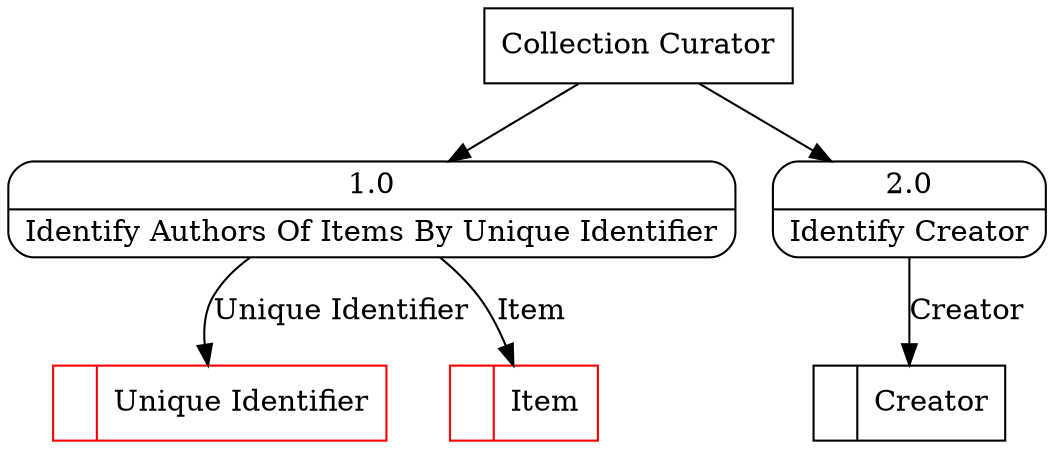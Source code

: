 digraph dfd2{ 
node[shape=record]
200 [label="<f0>  |<f1> Unique Identifier " color=red];
201 [label="<f0>  |<f1> Creator " ];
202 [label="<f0>  |<f1> Item " color=red];
203 [label="Collection Curator" shape=box];
204 [label="{<f0> 1.0|<f1> Identify Authors Of Items By Unique Identifier }" shape=Mrecord];
205 [label="{<f0> 2.0|<f1> Identify Creator }" shape=Mrecord];
203 -> 204
203 -> 205
204 -> 202 [label="Item"]
204 -> 200 [label="Unique Identifier"]
205 -> 201 [label="Creator"]
}